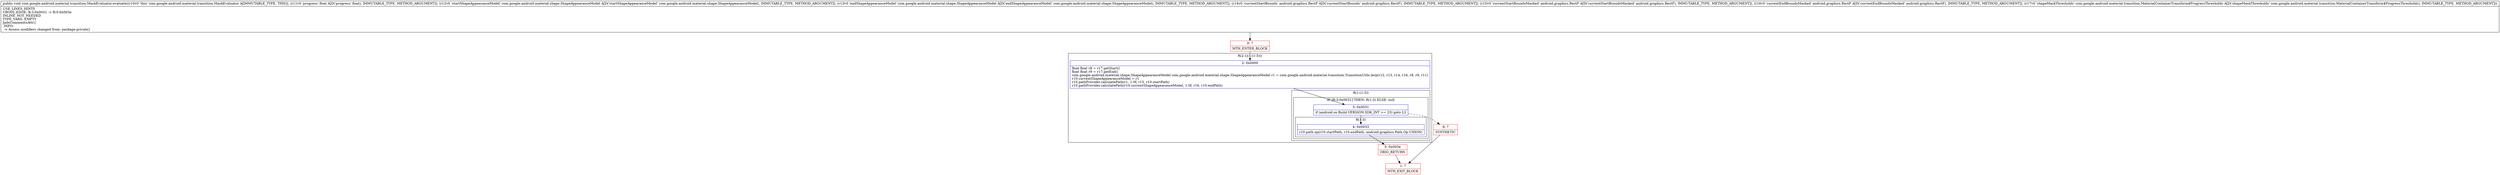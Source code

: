 digraph "CFG forcom.google.android.material.transition.MaskEvaluator.evaluate(FLcom\/google\/android\/material\/shape\/ShapeAppearanceModel;Lcom\/google\/android\/material\/shape\/ShapeAppearanceModel;Landroid\/graphics\/RectF;Landroid\/graphics\/RectF;Landroid\/graphics\/RectF;Lcom\/google\/android\/material\/transition\/MaterialContainerTransform$ProgressThresholds;)V" {
subgraph cluster_Region_1290990200 {
label = "R(2:1|(1:(1:3)))";
node [shape=record,color=blue];
Node_2 [shape=record,label="{2\:\ 0x0000|float float r8 = r17.getStart()\lfloat float r9 = r17.getEnd()\lcom.google.android.material.shape.ShapeAppearanceModel com.google.android.material.shape.ShapeAppearanceModel r1 = com.google.android.material.transition.TransitionUtils.lerp(r12, r13, r14, r16, r8, r9, r11)\lr10.currentShapeAppearanceModel = r1\lr10.pathProvider.calculatePath(r1, 1.0f, r15, r10.startPath)\lr10.pathProvider.calculatePath(r10.currentShapeAppearanceModel, 1.0f, r16, r10.endPath)\l}"];
subgraph cluster_Region_313616936 {
label = "R(1:(1:3))";
node [shape=record,color=blue];
subgraph cluster_IfRegion_1549206125 {
label = "IF [B:3:0x0031] THEN: R(1:3) ELSE: null";
node [shape=record,color=blue];
Node_3 [shape=record,label="{3\:\ 0x0031|if (android.os.Build.VERSION.SDK_INT \>= 23) goto L3\l}"];
subgraph cluster_Region_1312899580 {
label = "R(1:3)";
node [shape=record,color=blue];
Node_4 [shape=record,label="{4\:\ 0x0033|r10.path.op(r10.startPath, r10.endPath, android.graphics.Path.Op.UNION)\l}"];
}
}
}
}
Node_0 [shape=record,color=red,label="{0\:\ ?|MTH_ENTER_BLOCK\l}"];
Node_5 [shape=record,color=red,label="{5\:\ 0x003e|ORIG_RETURN\l}"];
Node_1 [shape=record,color=red,label="{1\:\ ?|MTH_EXIT_BLOCK\l}"];
Node_6 [shape=record,color=red,label="{6\:\ ?|SYNTHETIC\l}"];
MethodNode[shape=record,label="{public void com.google.android.material.transition.MaskEvaluator.evaluate((r10v0 'this' com.google.android.material.transition.MaskEvaluator A[IMMUTABLE_TYPE, THIS]), (r11v0 'progress' float A[D('progress' float), IMMUTABLE_TYPE, METHOD_ARGUMENT]), (r12v0 'startShapeAppearanceModel' com.google.android.material.shape.ShapeAppearanceModel A[D('startShapeAppearanceModel' com.google.android.material.shape.ShapeAppearanceModel), IMMUTABLE_TYPE, METHOD_ARGUMENT]), (r13v0 'endShapeAppearanceModel' com.google.android.material.shape.ShapeAppearanceModel A[D('endShapeAppearanceModel' com.google.android.material.shape.ShapeAppearanceModel), IMMUTABLE_TYPE, METHOD_ARGUMENT]), (r14v0 'currentStartBounds' android.graphics.RectF A[D('currentStartBounds' android.graphics.RectF), IMMUTABLE_TYPE, METHOD_ARGUMENT]), (r15v0 'currentStartBoundsMasked' android.graphics.RectF A[D('currentStartBoundsMasked' android.graphics.RectF), IMMUTABLE_TYPE, METHOD_ARGUMENT]), (r16v0 'currentEndBoundsMasked' android.graphics.RectF A[D('currentEndBoundsMasked' android.graphics.RectF), IMMUTABLE_TYPE, METHOD_ARGUMENT]), (r17v0 'shapeMaskThresholds' com.google.android.material.transition.MaterialContainerTransform$ProgressThresholds A[D('shapeMaskThresholds' com.google.android.material.transition.MaterialContainerTransform$ProgressThresholds), IMMUTABLE_TYPE, METHOD_ARGUMENT]))  | USE_LINES_HINTS\lCROSS_EDGE: B:3:0x0031 \-\> B:5:0x003e\lINLINE_NOT_NEEDED\lTYPE_VARS: EMPTY\lJadxCommentsAttr\{\l INFO: \l \-\> Access modifiers changed from: package\-private\}\l}"];
MethodNode -> Node_0;Node_2 -> Node_3;
Node_3 -> Node_4;
Node_3 -> Node_6[style=dashed];
Node_4 -> Node_5;
Node_0 -> Node_2;
Node_5 -> Node_1;
Node_6 -> Node_1;
}

